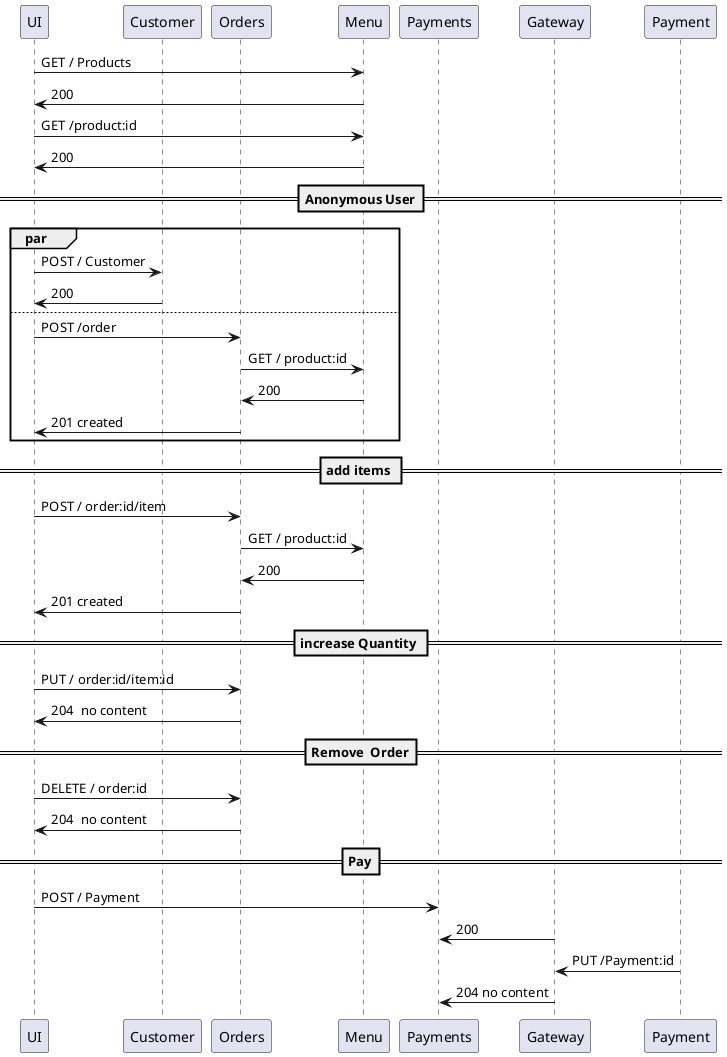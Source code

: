 @startuml  
 
participant  UI
participant  Customer
participant  Orders
participant  Menu
participant  Payments
 
UI -> Menu : GET / Products
Menu -> UI : 200
UI -> Menu : GET /product:id
Menu -> UI : 200
== Anonymous User==
par
UI -> Customer : POST / Customer
Customer -> UI :  200
else
UI -> Orders : POST /order
Orders -> Menu : GET / product:id
Menu -> Orders : 200
Orders -> UI : 201 created
end
== add items ==
UI -> Orders : POST / order:id/item
Orders -> Menu : GET / product:id
Menu -> Orders:200
Orders -> UI : 201 created

== increase Quantity ==
UI -> Orders : PUT / order:id/item:id
Orders -> UI : 204  no content
 
== Remove  Order==
UI -> Orders : DELETE / order:id 
Orders -> UI : 204  no content

==  Pay==
UI -> Payments : POST / Payment 
Gateway -> Payments :  200
Payment-> Gateway  :  PUT /Payment:id 
Gateway -> Payments : 204 no content 
@enduml